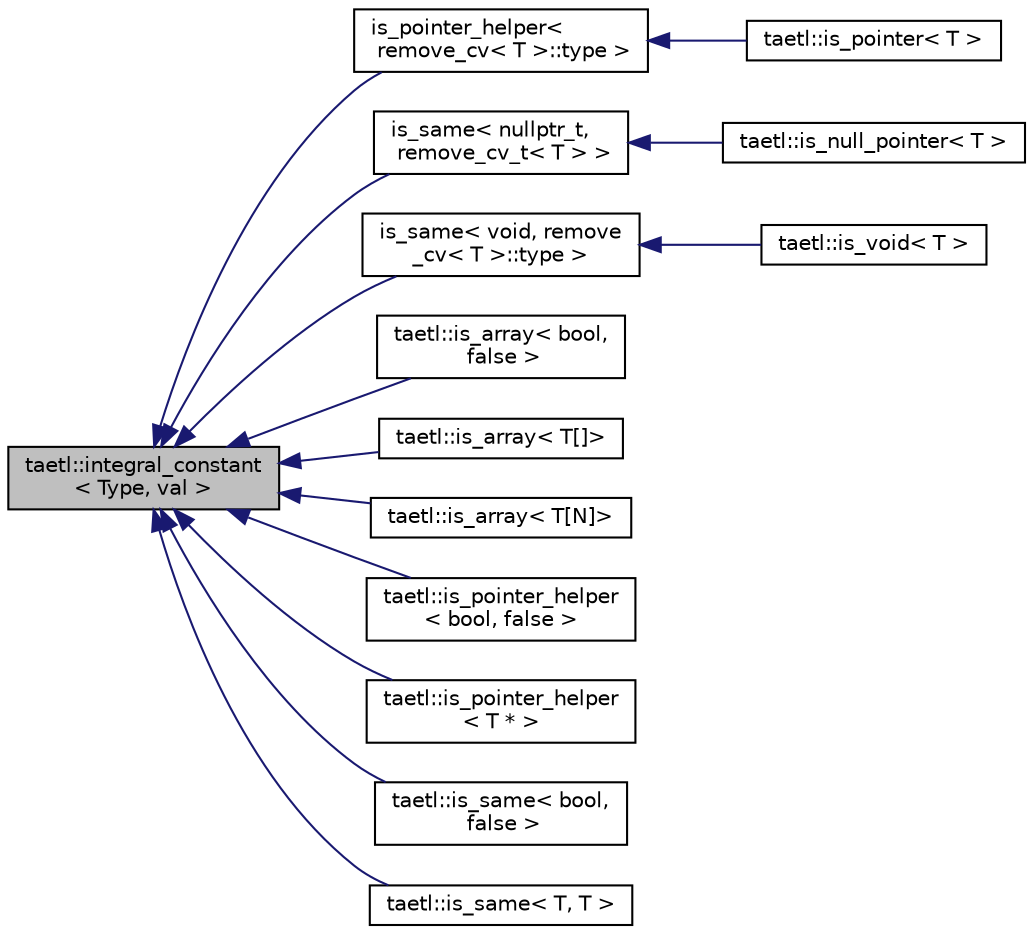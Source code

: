 digraph "taetl::integral_constant&lt; Type, val &gt;"
{
  edge [fontname="Helvetica",fontsize="10",labelfontname="Helvetica",labelfontsize="10"];
  node [fontname="Helvetica",fontsize="10",shape=record];
  rankdir="LR";
  Node0 [label="taetl::integral_constant\l\< Type, val \>",height=0.2,width=0.4,color="black", fillcolor="grey75", style="filled", fontcolor="black"];
  Node0 -> Node1 [dir="back",color="midnightblue",fontsize="10",style="solid",fontname="Helvetica"];
  Node1 [label="is_pointer_helper\<\l remove_cv\< T \>::type \>",height=0.2,width=0.4,color="black", fillcolor="white", style="filled",URL="$structtaetl_1_1is__pointer__helper.html"];
  Node1 -> Node2 [dir="back",color="midnightblue",fontsize="10",style="solid",fontname="Helvetica"];
  Node2 [label="taetl::is_pointer\< T \>",height=0.2,width=0.4,color="black", fillcolor="white", style="filled",URL="$structtaetl_1_1is__pointer.html"];
  Node0 -> Node3 [dir="back",color="midnightblue",fontsize="10",style="solid",fontname="Helvetica"];
  Node3 [label="is_same\< nullptr_t,\l remove_cv_t\< T \> \>",height=0.2,width=0.4,color="black", fillcolor="white", style="filled",URL="$structtaetl_1_1is__same.html"];
  Node3 -> Node4 [dir="back",color="midnightblue",fontsize="10",style="solid",fontname="Helvetica"];
  Node4 [label="taetl::is_null_pointer\< T \>",height=0.2,width=0.4,color="black", fillcolor="white", style="filled",URL="$structtaetl_1_1is__null__pointer.html"];
  Node0 -> Node5 [dir="back",color="midnightblue",fontsize="10",style="solid",fontname="Helvetica"];
  Node5 [label="is_same\< void, remove\l_cv\< T \>::type \>",height=0.2,width=0.4,color="black", fillcolor="white", style="filled",URL="$structtaetl_1_1is__same.html"];
  Node5 -> Node6 [dir="back",color="midnightblue",fontsize="10",style="solid",fontname="Helvetica"];
  Node6 [label="taetl::is_void\< T \>",height=0.2,width=0.4,color="black", fillcolor="white", style="filled",URL="$structtaetl_1_1is__void.html",tooltip="Define a member typedef only if a boolean constant is true. "];
  Node0 -> Node7 [dir="back",color="midnightblue",fontsize="10",style="solid",fontname="Helvetica"];
  Node7 [label="taetl::is_array\< bool,\l false \>",height=0.2,width=0.4,color="black", fillcolor="white", style="filled",URL="$structtaetl_1_1is__array.html"];
  Node0 -> Node8 [dir="back",color="midnightblue",fontsize="10",style="solid",fontname="Helvetica"];
  Node8 [label="taetl::is_array\< T[]\>",height=0.2,width=0.4,color="black", fillcolor="white", style="filled",URL="$structtaetl_1_1is__array_3_01T[]_4.html"];
  Node0 -> Node9 [dir="back",color="midnightblue",fontsize="10",style="solid",fontname="Helvetica"];
  Node9 [label="taetl::is_array\< T[N]\>",height=0.2,width=0.4,color="black", fillcolor="white", style="filled",URL="$structtaetl_1_1is__array_3_01T[N]_4.html"];
  Node0 -> Node10 [dir="back",color="midnightblue",fontsize="10",style="solid",fontname="Helvetica"];
  Node10 [label="taetl::is_pointer_helper\l\< bool, false \>",height=0.2,width=0.4,color="black", fillcolor="white", style="filled",URL="$structtaetl_1_1is__pointer__helper.html"];
  Node0 -> Node11 [dir="back",color="midnightblue",fontsize="10",style="solid",fontname="Helvetica"];
  Node11 [label="taetl::is_pointer_helper\l\< T * \>",height=0.2,width=0.4,color="black", fillcolor="white", style="filled",URL="$structtaetl_1_1is__pointer__helper_3_01T_01_5_01_4.html"];
  Node0 -> Node12 [dir="back",color="midnightblue",fontsize="10",style="solid",fontname="Helvetica"];
  Node12 [label="taetl::is_same\< bool,\l false \>",height=0.2,width=0.4,color="black", fillcolor="white", style="filled",URL="$structtaetl_1_1is__same.html",tooltip="If T and U name the same type (taking into account const/volatile qualifications), provides the member constant value equal to true. Otherwise value is false. "];
  Node0 -> Node13 [dir="back",color="midnightblue",fontsize="10",style="solid",fontname="Helvetica"];
  Node13 [label="taetl::is_same\< T, T \>",height=0.2,width=0.4,color="black", fillcolor="white", style="filled",URL="$structtaetl_1_1is__same_3_01T_00_01T_01_4.html"];
}
